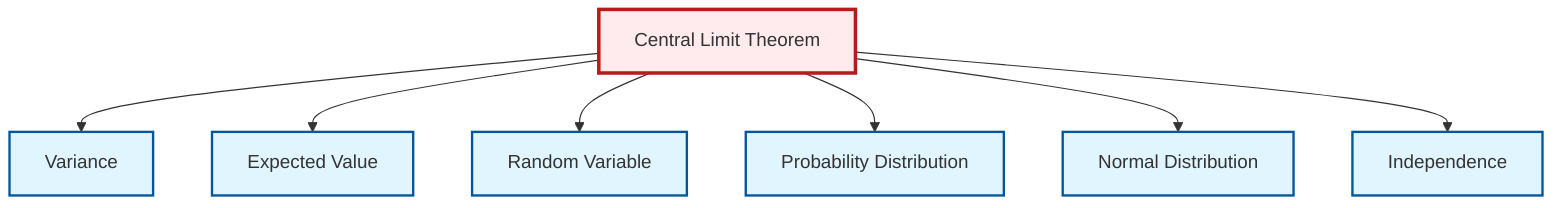 graph TD
    classDef definition fill:#e1f5fe,stroke:#01579b,stroke-width:2px
    classDef theorem fill:#f3e5f5,stroke:#4a148c,stroke-width:2px
    classDef axiom fill:#fff3e0,stroke:#e65100,stroke-width:2px
    classDef example fill:#e8f5e9,stroke:#1b5e20,stroke-width:2px
    classDef current fill:#ffebee,stroke:#b71c1c,stroke-width:3px
    def-independence["Independence"]:::definition
    def-probability-distribution["Probability Distribution"]:::definition
    thm-central-limit["Central Limit Theorem"]:::theorem
    def-random-variable["Random Variable"]:::definition
    def-normal-distribution["Normal Distribution"]:::definition
    def-expectation["Expected Value"]:::definition
    def-variance["Variance"]:::definition
    thm-central-limit --> def-variance
    thm-central-limit --> def-expectation
    thm-central-limit --> def-random-variable
    thm-central-limit --> def-probability-distribution
    thm-central-limit --> def-normal-distribution
    thm-central-limit --> def-independence
    class thm-central-limit current